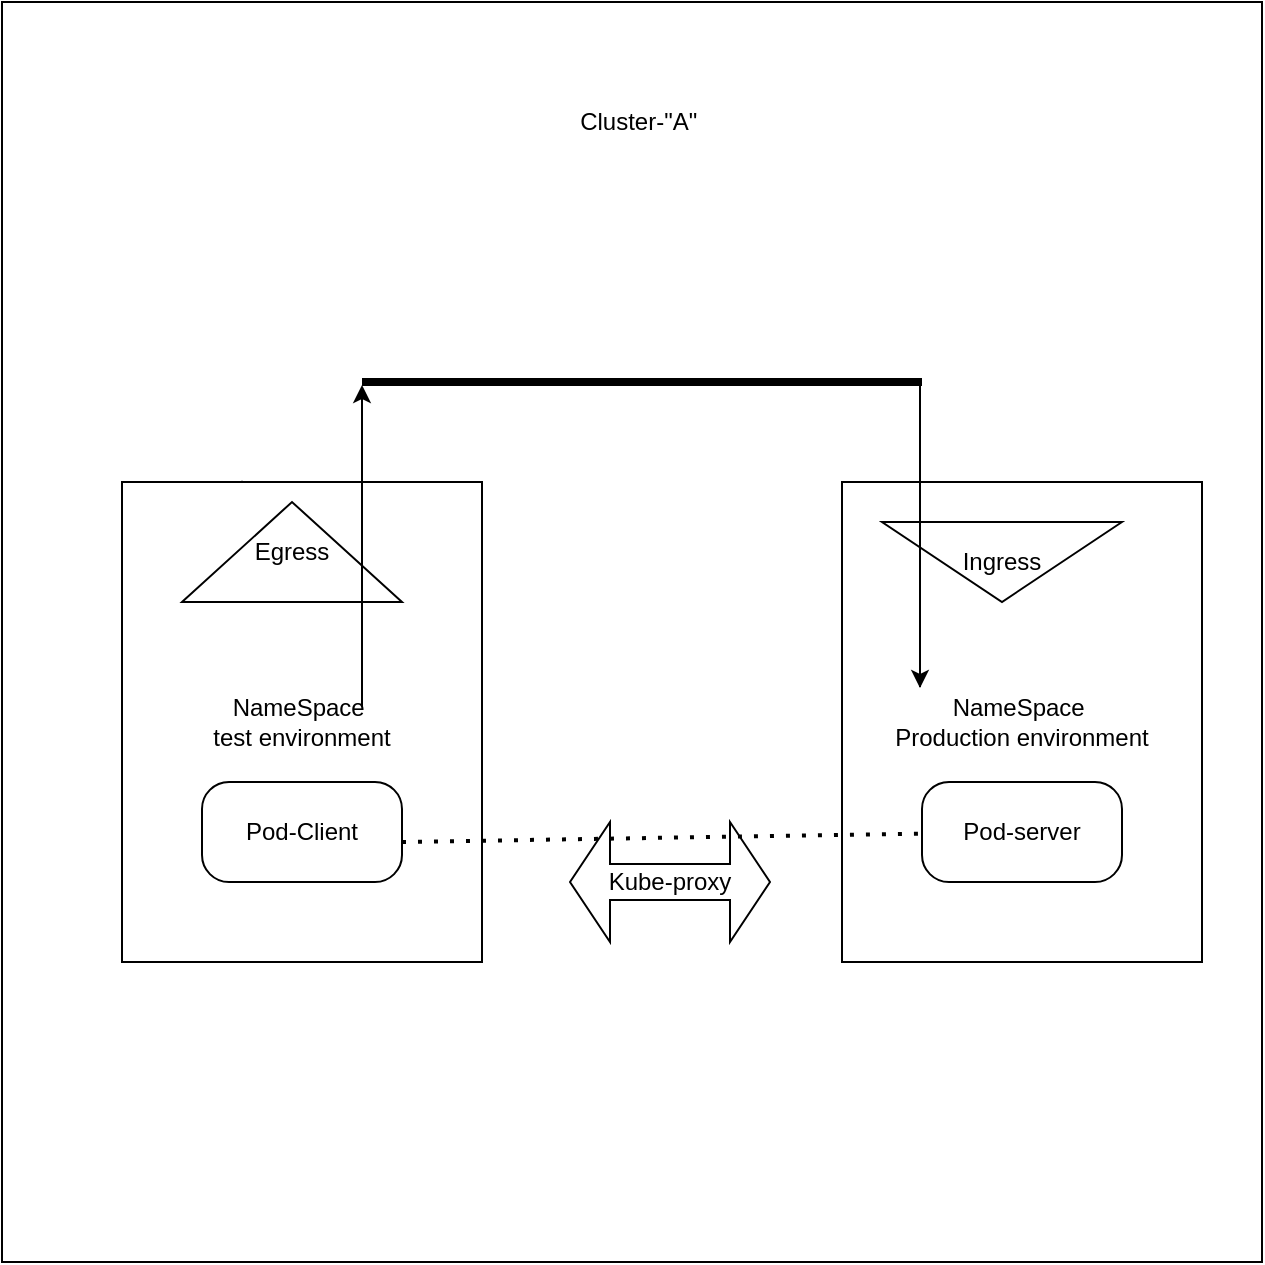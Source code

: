 <mxfile version="15.2.9" type="github">
  <diagram id="sHIu5tLSzTK8_ZZ-E2p6" name="Page-1">
    <mxGraphModel dx="1186" dy="796" grid="1" gridSize="10" guides="1" tooltips="1" connect="1" arrows="1" fold="1" page="1" pageScale="1" pageWidth="827" pageHeight="1169" math="0" shadow="0">
      <root>
        <mxCell id="0" />
        <mxCell id="1" parent="0" />
        <mxCell id="olkWUc5dXAtGZ_XEDnD_-1" value="Weight&lt;br&gt;backup&lt;br&gt;" style="text;html=1;resizable=0;autosize=1;align=center;verticalAlign=middle;points=[];fillColor=none;strokeColor=none;rounded=0;" parent="1" vertex="1">
          <mxGeometry x="240" y="400" width="50" height="30" as="geometry" />
        </mxCell>
        <mxCell id="qqpVFh_x8hQEhywKg9o3-1" value="" style="whiteSpace=wrap;html=1;aspect=fixed;" vertex="1" parent="1">
          <mxGeometry x="130" y="300" width="630" height="630" as="geometry" />
        </mxCell>
        <mxCell id="qqpVFh_x8hQEhywKg9o3-2" value="Pod-client" style="rhombus;whiteSpace=wrap;html=1;" vertex="1" parent="1">
          <mxGeometry x="230" y="540" width="40" height="62.5" as="geometry" />
        </mxCell>
        <mxCell id="qqpVFh_x8hQEhywKg9o3-5" value="NameSpace&amp;nbsp;&lt;br&gt;test environment" style="rounded=0;whiteSpace=wrap;html=1;" vertex="1" parent="1">
          <mxGeometry x="190" y="540" width="180" height="240" as="geometry" />
        </mxCell>
        <mxCell id="qqpVFh_x8hQEhywKg9o3-7" value="Pod-Client" style="rounded=1;whiteSpace=wrap;html=1;arcSize=27;" vertex="1" parent="1">
          <mxGeometry x="230" y="690" width="100" height="50" as="geometry" />
        </mxCell>
        <mxCell id="qqpVFh_x8hQEhywKg9o3-10" value="NameSpace&amp;nbsp;&lt;br&gt;Production environment" style="rounded=0;whiteSpace=wrap;html=1;" vertex="1" parent="1">
          <mxGeometry x="550" y="540" width="180" height="240" as="geometry" />
        </mxCell>
        <mxCell id="qqpVFh_x8hQEhywKg9o3-11" value="Pod-server" style="rounded=1;whiteSpace=wrap;html=1;arcSize=27;" vertex="1" parent="1">
          <mxGeometry x="590" y="690" width="100" height="50" as="geometry" />
        </mxCell>
        <mxCell id="qqpVFh_x8hQEhywKg9o3-12" value="Cluster-&quot;A&quot;&amp;nbsp;" style="text;html=1;strokeColor=none;fillColor=none;align=center;verticalAlign=middle;whiteSpace=wrap;rounded=0;" vertex="1" parent="1">
          <mxGeometry x="410" y="340" width="80" height="40" as="geometry" />
        </mxCell>
        <mxCell id="qqpVFh_x8hQEhywKg9o3-13" value="Ingress" style="triangle;whiteSpace=wrap;html=1;direction=south;" vertex="1" parent="1">
          <mxGeometry x="570" y="560" width="120" height="40" as="geometry" />
        </mxCell>
        <mxCell id="qqpVFh_x8hQEhywKg9o3-14" value="Egress" style="triangle;whiteSpace=wrap;html=1;direction=north;" vertex="1" parent="1">
          <mxGeometry x="220" y="550" width="110" height="50" as="geometry" />
        </mxCell>
        <mxCell id="qqpVFh_x8hQEhywKg9o3-20" value="Kube-proxy" style="shape=doubleArrow;whiteSpace=wrap;html=1;" vertex="1" parent="1">
          <mxGeometry x="414" y="710" width="100" height="60" as="geometry" />
        </mxCell>
        <mxCell id="qqpVFh_x8hQEhywKg9o3-22" value="" style="endArrow=classic;html=1;" edge="1" parent="1" target="qqpVFh_x8hQEhywKg9o3-27">
          <mxGeometry width="50" height="50" relative="1" as="geometry">
            <mxPoint x="310" y="652.5" as="sourcePoint" />
            <mxPoint x="310" y="590" as="targetPoint" />
            <Array as="points">
              <mxPoint x="310" y="607.5" />
              <mxPoint x="310" y="597.5" />
            </Array>
          </mxGeometry>
        </mxCell>
        <mxCell id="qqpVFh_x8hQEhywKg9o3-24" value="" style="endArrow=classic;html=1;" edge="1" parent="1">
          <mxGeometry width="50" height="50" relative="1" as="geometry">
            <mxPoint x="589" y="642.5" as="sourcePoint" />
            <mxPoint x="589" y="643" as="targetPoint" />
            <Array as="points">
              <mxPoint x="589" y="597.5" />
              <mxPoint x="589" y="485" />
              <mxPoint x="589" y="587.5" />
            </Array>
          </mxGeometry>
        </mxCell>
        <mxCell id="qqpVFh_x8hQEhywKg9o3-27" value="" style="line;strokeWidth=4;html=1;perimeter=backbonePerimeter;points=[];outlineConnect=0;" vertex="1" parent="1">
          <mxGeometry x="310" y="485" width="280" height="10" as="geometry" />
        </mxCell>
        <mxCell id="qqpVFh_x8hQEhywKg9o3-32" value="" style="endArrow=none;dashed=1;html=1;dashPattern=1 3;strokeWidth=2;" edge="1" parent="1" target="qqpVFh_x8hQEhywKg9o3-11">
          <mxGeometry width="50" height="50" relative="1" as="geometry">
            <mxPoint x="330" y="720" as="sourcePoint" />
            <mxPoint x="380" y="670" as="targetPoint" />
          </mxGeometry>
        </mxCell>
      </root>
    </mxGraphModel>
  </diagram>
</mxfile>
